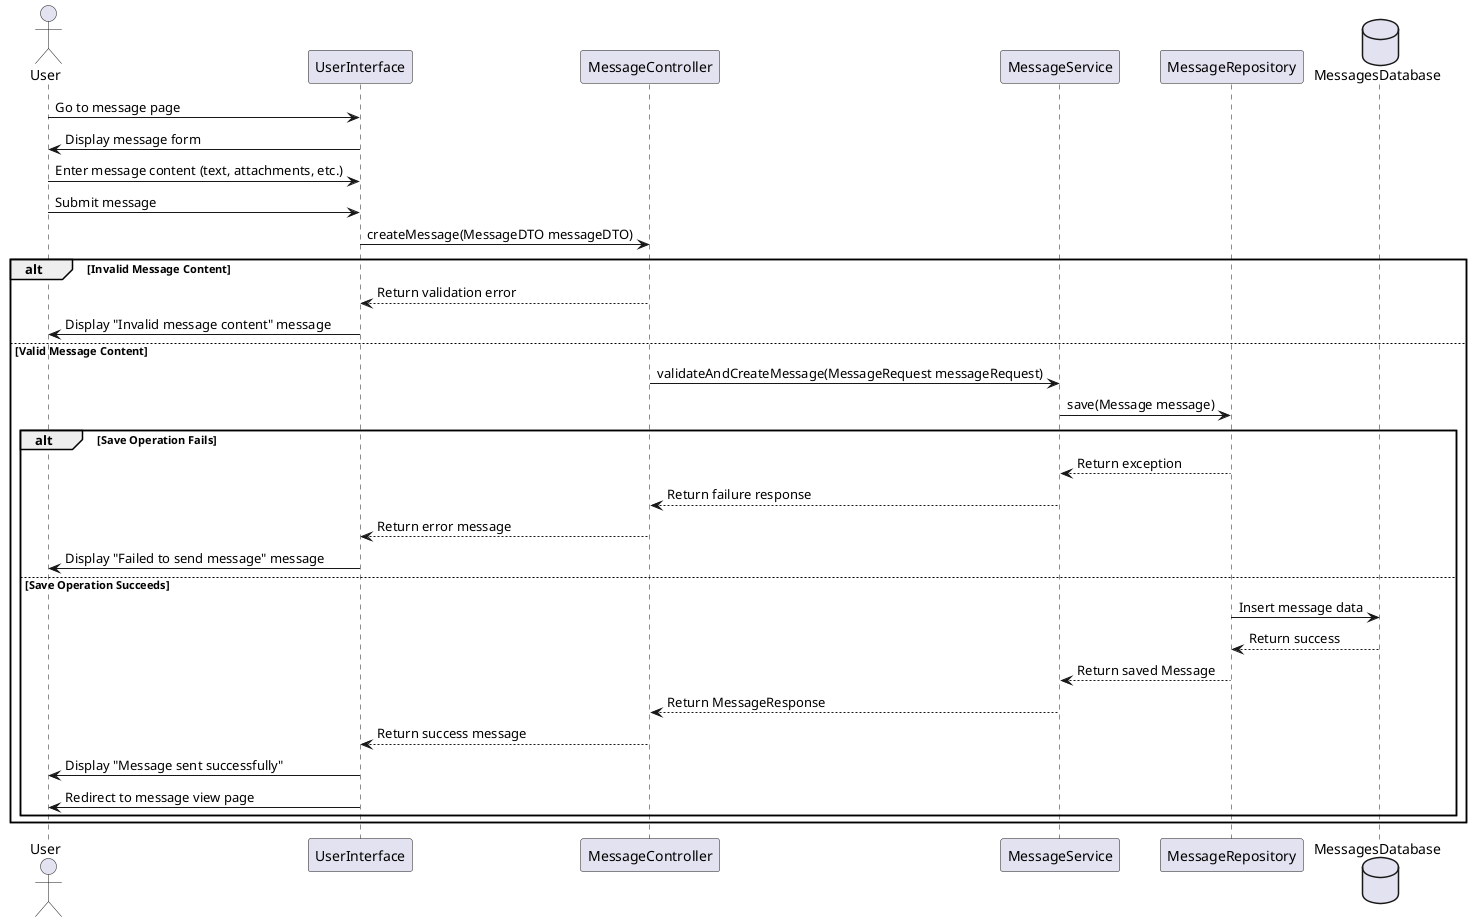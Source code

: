 @startuml
actor User
participant "UserInterface" as UI
participant "MessageController" as MessageController
participant "MessageService" as MessageService
participant "MessageRepository" as MessageRepo
database "MessagesDatabase" as MessagesDB

User -> UI: Go to message page
UI -> User: Display message form
User -> UI: Enter message content (text, attachments, etc.)
User -> UI: Submit message
UI -> MessageController: createMessage(MessageDTO messageDTO)

alt Invalid Message Content
    MessageController --> UI: Return validation error
    UI -> User: Display "Invalid message content" message
else Valid Message Content
    MessageController -> MessageService: validateAndCreateMessage(MessageRequest messageRequest)
    MessageService -> MessageRepo: save(Message message)

    alt Save Operation Fails
        MessageRepo --> MessageService: Return exception
        MessageService --> MessageController: Return failure response
        MessageController --> UI: Return error message
        UI -> User: Display "Failed to send message" message
    else Save Operation Succeeds
        MessageRepo -> MessagesDB: Insert message data
        MessagesDB --> MessageRepo: Return success
        MessageRepo --> MessageService: Return saved Message
        MessageService --> MessageController: Return MessageResponse
        MessageController --> UI: Return success message
        UI -> User: Display "Message sent successfully"
        UI -> User: Redirect to message view page
    end
end
@enduml
